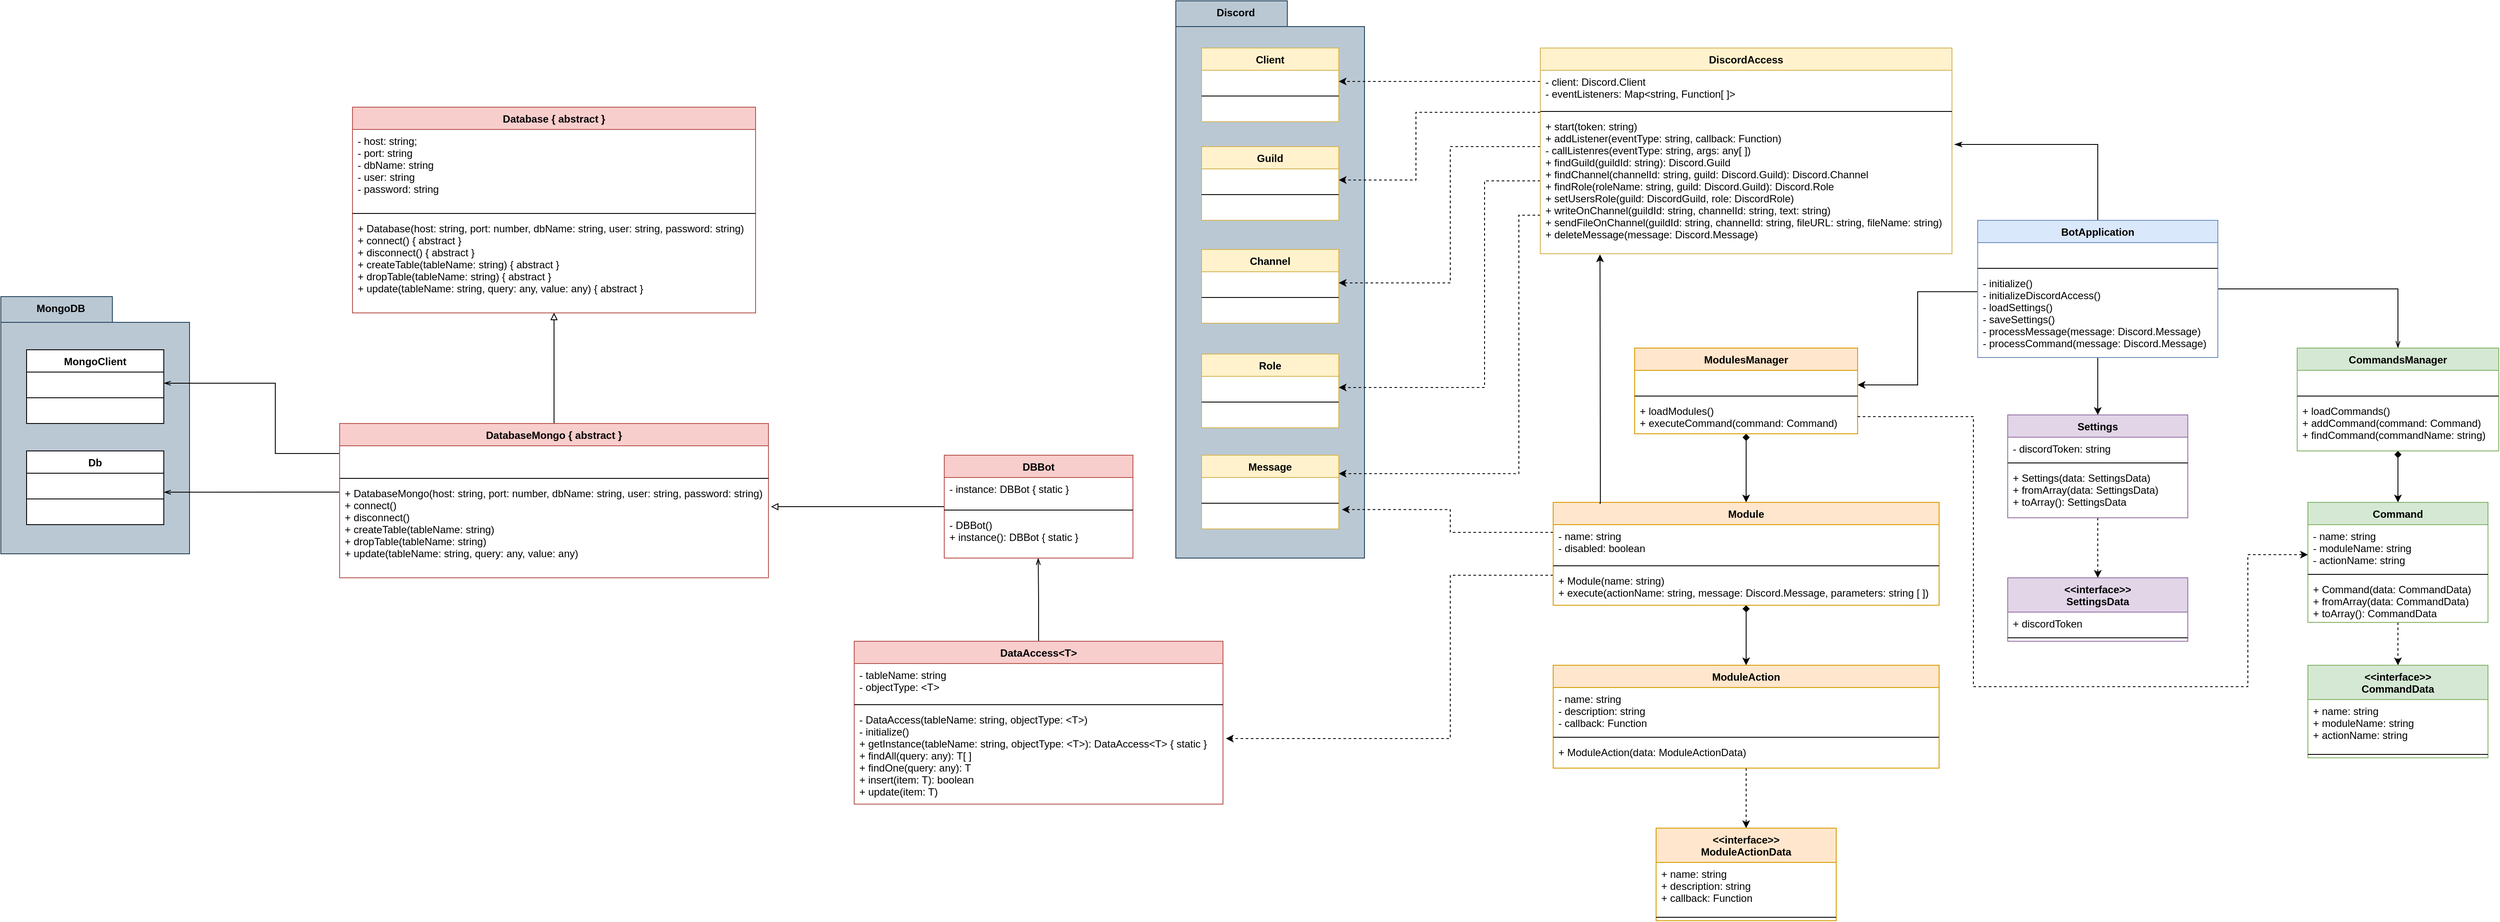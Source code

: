 <mxfile version="14.2.4" type="embed" pages="2">
    <diagram id="xRj6YOWHed6n6yd2LTcD" name="Core">
        <mxGraphModel dx="2667" dy="514" grid="1" gridSize="10" guides="1" tooltips="1" connect="1" arrows="1" fold="1" page="1" pageScale="1" pageWidth="1654" pageHeight="1169" math="0" shadow="0">
            <root>
                <mxCell id="0"/>
                <mxCell id="1" parent="0"/>
                <mxCell id="134" value="" style="group" parent="1" vertex="1" connectable="0">
                    <mxGeometry x="-1350" y="365" width="220" height="300" as="geometry"/>
                </mxCell>
                <mxCell id="124" value="" style="shape=folder;fontStyle=1;tabWidth=130;tabHeight=30;tabPosition=left;html=1;boundedLbl=1;fillColor=#bac8d3;strokeColor=#23445d;" parent="134" vertex="1">
                    <mxGeometry width="220" height="300" as="geometry"/>
                </mxCell>
                <mxCell id="125" value="MongoDB" style="text;align=center;fontStyle=1;verticalAlign=middle;spacingLeft=3;spacingRight=3;strokeColor=none;rotatable=0;points=[[0,0.5],[1,0.5]];portConstraint=eastwest;" parent="134" vertex="1">
                    <mxGeometry x="30" width="80" height="26" as="geometry"/>
                </mxCell>
                <mxCell id="126" value="MongoClient" style="swimlane;fontStyle=1;align=center;verticalAlign=top;childLayout=stackLayout;horizontal=1;startSize=26;horizontalStack=0;resizeParent=1;resizeParentMax=0;resizeLast=0;collapsible=1;marginBottom=0;swimlaneFillColor=#ffffff;" parent="134" vertex="1">
                    <mxGeometry x="30" y="62" width="160" height="86" as="geometry"/>
                </mxCell>
                <mxCell id="127" value=" " style="text;strokeColor=none;fillColor=none;align=left;verticalAlign=top;spacingLeft=4;spacingRight=4;overflow=hidden;rotatable=0;points=[[0,0.5],[1,0.5]];portConstraint=eastwest;" parent="126" vertex="1">
                    <mxGeometry y="26" width="160" height="26" as="geometry"/>
                </mxCell>
                <mxCell id="128" value="" style="line;strokeWidth=1;fillColor=none;align=left;verticalAlign=middle;spacingTop=-1;spacingLeft=3;spacingRight=3;rotatable=0;labelPosition=right;points=[];portConstraint=eastwest;" parent="126" vertex="1">
                    <mxGeometry y="52" width="160" height="8" as="geometry"/>
                </mxCell>
                <mxCell id="129" value=" " style="text;strokeColor=none;fillColor=none;align=left;verticalAlign=top;spacingLeft=4;spacingRight=4;overflow=hidden;rotatable=0;points=[[0,0.5],[1,0.5]];portConstraint=eastwest;" parent="126" vertex="1">
                    <mxGeometry y="60" width="160" height="26" as="geometry"/>
                </mxCell>
                <mxCell id="130" value="Db" style="swimlane;fontStyle=1;align=center;verticalAlign=top;childLayout=stackLayout;horizontal=1;startSize=26;horizontalStack=0;resizeParent=1;resizeParentMax=0;resizeLast=0;collapsible=1;marginBottom=0;swimlaneFillColor=#ffffff;" parent="134" vertex="1">
                    <mxGeometry x="30" y="180" width="160" height="86" as="geometry"/>
                </mxCell>
                <mxCell id="131" value=" " style="text;strokeColor=none;fillColor=none;align=left;verticalAlign=top;spacingLeft=4;spacingRight=4;overflow=hidden;rotatable=0;points=[[0,0.5],[1,0.5]];portConstraint=eastwest;" parent="130" vertex="1">
                    <mxGeometry y="26" width="160" height="26" as="geometry"/>
                </mxCell>
                <mxCell id="132" value="" style="line;strokeWidth=1;fillColor=none;align=left;verticalAlign=middle;spacingTop=-1;spacingLeft=3;spacingRight=3;rotatable=0;labelPosition=right;points=[];portConstraint=eastwest;" parent="130" vertex="1">
                    <mxGeometry y="52" width="160" height="8" as="geometry"/>
                </mxCell>
                <mxCell id="133" value=" " style="text;strokeColor=none;fillColor=none;align=left;verticalAlign=top;spacingLeft=4;spacingRight=4;overflow=hidden;rotatable=0;points=[[0,0.5],[1,0.5]];portConstraint=eastwest;" parent="130" vertex="1">
                    <mxGeometry y="60" width="160" height="26" as="geometry"/>
                </mxCell>
                <mxCell id="66" value="" style="shape=folder;fontStyle=1;tabWidth=130;tabHeight=30;tabPosition=left;html=1;boundedLbl=1;fillColor=#bac8d3;strokeColor=#23445d;" parent="1" vertex="1">
                    <mxGeometry x="20" y="20" width="220" height="650" as="geometry"/>
                </mxCell>
                <mxCell id="20" style="edgeStyle=orthogonalEdgeStyle;rounded=0;orthogonalLoop=1;jettySize=auto;html=1;entryX=0.5;entryY=0;entryDx=0;entryDy=0;" parent="1" source="2" target="10" edge="1">
                    <mxGeometry relative="1" as="geometry"/>
                </mxCell>
                <mxCell id="58" style="edgeStyle=orthogonalEdgeStyle;rounded=0;orthogonalLoop=1;jettySize=auto;html=1;startArrow=none;startFill=0;entryX=1;entryY=0.654;entryDx=0;entryDy=0;entryPerimeter=0;exitX=0.004;exitY=0.233;exitDx=0;exitDy=0;exitPerimeter=0;" parent="1" source="5" target="40" edge="1">
                    <mxGeometry relative="1" as="geometry">
                        <mxPoint x="815" y="455" as="targetPoint"/>
                    </mxGeometry>
                </mxCell>
                <mxCell id="122" style="edgeStyle=orthogonalEdgeStyle;rounded=0;orthogonalLoop=1;jettySize=auto;html=1;entryX=0.5;entryY=0;entryDx=0;entryDy=0;startArrow=none;startFill=0;endArrow=openThin;endFill=0;" parent="1" source="2" target="21" edge="1">
                    <mxGeometry relative="1" as="geometry"/>
                </mxCell>
                <mxCell id="123" style="edgeStyle=orthogonalEdgeStyle;rounded=0;orthogonalLoop=1;jettySize=auto;html=1;entryX=1.006;entryY=0.213;entryDx=0;entryDy=0;entryPerimeter=0;startArrow=none;startFill=0;endArrow=classicThin;endFill=1;exitX=0.5;exitY=0;exitDx=0;exitDy=0;" parent="1" source="2" target="62" edge="1">
                    <mxGeometry relative="1" as="geometry"/>
                </mxCell>
                <mxCell id="2" value="BotApplication" style="swimlane;fontStyle=1;align=center;verticalAlign=top;childLayout=stackLayout;horizontal=1;startSize=26;horizontalStack=0;resizeParent=1;resizeParentMax=0;resizeLast=0;collapsible=1;marginBottom=0;swimlaneFillColor=#ffffff;fillColor=#dae8fc;strokeColor=#6c8ebf;" parent="1" vertex="1">
                    <mxGeometry x="955" y="276" width="280" height="160" as="geometry"/>
                </mxCell>
                <mxCell id="3" value=" " style="text;strokeColor=none;fillColor=none;align=left;verticalAlign=top;spacingLeft=4;spacingRight=4;overflow=hidden;rotatable=0;points=[[0,0.5],[1,0.5]];portConstraint=eastwest;" parent="2" vertex="1">
                    <mxGeometry y="26" width="280" height="26" as="geometry"/>
                </mxCell>
                <mxCell id="4" value="" style="line;strokeWidth=1;fillColor=none;align=left;verticalAlign=middle;spacingTop=-1;spacingLeft=3;spacingRight=3;rotatable=0;labelPosition=right;points=[];portConstraint=eastwest;" parent="2" vertex="1">
                    <mxGeometry y="52" width="280" height="8" as="geometry"/>
                </mxCell>
                <mxCell id="5" value="- initialize()&#10;- initializeDiscordAccess()&#10;- loadSettings()&#10;- saveSettings()&#10;- processMessage(message: Discord.Message)&#10;- processCommand(message: Discord.Message)" style="text;strokeColor=none;fillColor=none;align=left;verticalAlign=top;spacingLeft=4;spacingRight=4;overflow=hidden;rotatable=0;points=[[0,0.5],[1,0.5]];portConstraint=eastwest;" parent="2" vertex="1">
                    <mxGeometry y="60" width="280" height="100" as="geometry"/>
                </mxCell>
                <mxCell id="18" style="edgeStyle=orthogonalEdgeStyle;rounded=0;orthogonalLoop=1;jettySize=auto;html=1;entryX=0.5;entryY=0;entryDx=0;entryDy=0;dashed=1;" parent="1" source="10" target="14" edge="1">
                    <mxGeometry relative="1" as="geometry"/>
                </mxCell>
                <mxCell id="10" value="Settings" style="swimlane;fontStyle=1;align=center;verticalAlign=top;childLayout=stackLayout;horizontal=1;startSize=26;horizontalStack=0;resizeParent=1;resizeParentMax=0;resizeLast=0;collapsible=1;marginBottom=0;swimlaneFillColor=#ffffff;fillColor=#e1d5e7;strokeColor=#9673a6;" parent="1" vertex="1">
                    <mxGeometry x="990" y="503" width="210" height="120" as="geometry"/>
                </mxCell>
                <mxCell id="11" value="- discordToken: string" style="text;strokeColor=none;fillColor=none;align=left;verticalAlign=top;spacingLeft=4;spacingRight=4;overflow=hidden;rotatable=0;points=[[0,0.5],[1,0.5]];portConstraint=eastwest;" parent="10" vertex="1">
                    <mxGeometry y="26" width="210" height="26" as="geometry"/>
                </mxCell>
                <mxCell id="12" value="" style="line;strokeWidth=1;fillColor=none;align=left;verticalAlign=middle;spacingTop=-1;spacingLeft=3;spacingRight=3;rotatable=0;labelPosition=right;points=[];portConstraint=eastwest;" parent="10" vertex="1">
                    <mxGeometry y="52" width="210" height="8" as="geometry"/>
                </mxCell>
                <mxCell id="13" value="+ Settings(data: SettingsData)&#10;+ fromArray(data: SettingsData)&#10;+ toArray(): SettingsData" style="text;strokeColor=none;fillColor=none;align=left;verticalAlign=top;spacingLeft=4;spacingRight=4;overflow=hidden;rotatable=0;points=[[0,0.5],[1,0.5]];portConstraint=eastwest;" parent="10" vertex="1">
                    <mxGeometry y="60" width="210" height="60" as="geometry"/>
                </mxCell>
                <mxCell id="14" value="&lt;&lt;interface&gt;&gt;&#10;SettingsData" style="swimlane;fontStyle=1;align=center;verticalAlign=top;childLayout=stackLayout;horizontal=1;startSize=40;horizontalStack=0;resizeParent=1;resizeParentMax=0;resizeLast=0;collapsible=1;marginBottom=0;swimlaneFillColor=#ffffff;fillColor=#e1d5e7;strokeColor=#9673a6;" parent="1" vertex="1">
                    <mxGeometry x="990" y="693" width="210" height="74" as="geometry"/>
                </mxCell>
                <mxCell id="15" value="+ discordToken" style="text;strokeColor=none;fillColor=none;align=left;verticalAlign=top;spacingLeft=4;spacingRight=4;overflow=hidden;rotatable=0;points=[[0,0.5],[1,0.5]];portConstraint=eastwest;" parent="14" vertex="1">
                    <mxGeometry y="40" width="210" height="26" as="geometry"/>
                </mxCell>
                <mxCell id="16" value="" style="line;strokeWidth=1;fillColor=none;align=left;verticalAlign=middle;spacingTop=-1;spacingLeft=3;spacingRight=3;rotatable=0;labelPosition=right;points=[];portConstraint=eastwest;" parent="14" vertex="1">
                    <mxGeometry y="66" width="210" height="8" as="geometry"/>
                </mxCell>
                <mxCell id="33" style="edgeStyle=orthogonalEdgeStyle;rounded=0;orthogonalLoop=1;jettySize=auto;html=1;entryX=0.5;entryY=0;entryDx=0;entryDy=0;startArrow=diamond;startFill=1;" parent="1" source="21" target="25" edge="1">
                    <mxGeometry relative="1" as="geometry"/>
                </mxCell>
                <mxCell id="21" value="CommandsManager" style="swimlane;fontStyle=1;align=center;verticalAlign=top;childLayout=stackLayout;horizontal=1;startSize=26;horizontalStack=0;resizeParent=1;resizeParentMax=0;resizeLast=0;collapsible=1;marginBottom=0;swimlaneFillColor=#ffffff;fillColor=#d5e8d4;strokeColor=#82b366;" parent="1" vertex="1">
                    <mxGeometry x="1327.5" y="425" width="235" height="120" as="geometry"/>
                </mxCell>
                <mxCell id="22" value=" " style="text;strokeColor=none;fillColor=none;align=left;verticalAlign=top;spacingLeft=4;spacingRight=4;overflow=hidden;rotatable=0;points=[[0,0.5],[1,0.5]];portConstraint=eastwest;" parent="21" vertex="1">
                    <mxGeometry y="26" width="235" height="26" as="geometry"/>
                </mxCell>
                <mxCell id="23" value="" style="line;strokeWidth=1;fillColor=none;align=left;verticalAlign=middle;spacingTop=-1;spacingLeft=3;spacingRight=3;rotatable=0;labelPosition=right;points=[];portConstraint=eastwest;" parent="21" vertex="1">
                    <mxGeometry y="52" width="235" height="8" as="geometry"/>
                </mxCell>
                <mxCell id="24" value="+ loadCommands()&#10;+ addCommand(command: Command)&#10;+ findCommand(commandName: string)" style="text;strokeColor=none;fillColor=none;align=left;verticalAlign=top;spacingLeft=4;spacingRight=4;overflow=hidden;rotatable=0;points=[[0,0.5],[1,0.5]];portConstraint=eastwest;" parent="21" vertex="1">
                    <mxGeometry y="60" width="235" height="60" as="geometry"/>
                </mxCell>
                <mxCell id="32" style="edgeStyle=orthogonalEdgeStyle;rounded=0;orthogonalLoop=1;jettySize=auto;html=1;entryX=0.5;entryY=0;entryDx=0;entryDy=0;dashed=1;" parent="1" source="25" target="29" edge="1">
                    <mxGeometry relative="1" as="geometry"/>
                </mxCell>
                <mxCell id="25" value="Command" style="swimlane;fontStyle=1;align=center;verticalAlign=top;childLayout=stackLayout;horizontal=1;startSize=26;horizontalStack=0;resizeParent=1;resizeParentMax=0;resizeLast=0;collapsible=1;marginBottom=0;swimlaneFillColor=#ffffff;fillColor=#d5e8d4;strokeColor=#82b366;" parent="1" vertex="1">
                    <mxGeometry x="1340" y="605" width="210" height="140" as="geometry"/>
                </mxCell>
                <mxCell id="26" value="- name: string&#10;- moduleName: string&#10;- actionName: string" style="text;strokeColor=none;fillColor=none;align=left;verticalAlign=top;spacingLeft=4;spacingRight=4;overflow=hidden;rotatable=0;points=[[0,0.5],[1,0.5]];portConstraint=eastwest;" parent="25" vertex="1">
                    <mxGeometry y="26" width="210" height="54" as="geometry"/>
                </mxCell>
                <mxCell id="27" value="" style="line;strokeWidth=1;fillColor=none;align=left;verticalAlign=middle;spacingTop=-1;spacingLeft=3;spacingRight=3;rotatable=0;labelPosition=right;points=[];portConstraint=eastwest;" parent="25" vertex="1">
                    <mxGeometry y="80" width="210" height="8" as="geometry"/>
                </mxCell>
                <mxCell id="28" value="+ Command(data: CommandData)&#10;+ fromArray(data: CommandData)&#10;+ toArray(): CommandData" style="text;strokeColor=none;fillColor=none;align=left;verticalAlign=top;spacingLeft=4;spacingRight=4;overflow=hidden;rotatable=0;points=[[0,0.5],[1,0.5]];portConstraint=eastwest;" parent="25" vertex="1">
                    <mxGeometry y="88" width="210" height="52" as="geometry"/>
                </mxCell>
                <mxCell id="29" value="&lt;&lt;interface&gt;&gt;&#10;CommandData" style="swimlane;fontStyle=1;align=center;verticalAlign=top;childLayout=stackLayout;horizontal=1;startSize=40;horizontalStack=0;resizeParent=1;resizeParentMax=0;resizeLast=0;collapsible=1;marginBottom=0;swimlaneFillColor=#ffffff;fillColor=#d5e8d4;strokeColor=#82b366;" parent="1" vertex="1">
                    <mxGeometry x="1340" y="795" width="210" height="108" as="geometry"/>
                </mxCell>
                <mxCell id="30" value="+ name: string&#10;+ moduleName: string&#10;+ actionName: string" style="text;strokeColor=none;fillColor=none;align=left;verticalAlign=top;spacingLeft=4;spacingRight=4;overflow=hidden;rotatable=0;points=[[0,0.5],[1,0.5]];portConstraint=eastwest;" parent="29" vertex="1">
                    <mxGeometry y="40" width="210" height="60" as="geometry"/>
                </mxCell>
                <mxCell id="31" value="" style="line;strokeWidth=1;fillColor=none;align=left;verticalAlign=middle;spacingTop=-1;spacingLeft=3;spacingRight=3;rotatable=0;labelPosition=right;points=[];portConstraint=eastwest;" parent="29" vertex="1">
                    <mxGeometry y="100" width="210" height="8" as="geometry"/>
                </mxCell>
                <mxCell id="57" style="edgeStyle=orthogonalEdgeStyle;rounded=0;orthogonalLoop=1;jettySize=auto;html=1;entryX=0.5;entryY=0;entryDx=0;entryDy=0;startArrow=diamond;startFill=1;" parent="1" source="39" target="43" edge="1">
                    <mxGeometry relative="1" as="geometry"/>
                </mxCell>
                <mxCell id="39" value="ModulesManager" style="swimlane;fontStyle=1;align=center;verticalAlign=top;childLayout=stackLayout;horizontal=1;startSize=26;horizontalStack=0;resizeParent=1;resizeParentMax=0;resizeLast=0;collapsible=1;marginBottom=0;swimlaneFillColor=#ffffff;fillColor=#ffe6cc;strokeColor=#d79b00;" parent="1" vertex="1">
                    <mxGeometry x="555" y="425" width="260" height="100" as="geometry"/>
                </mxCell>
                <mxCell id="40" value=" " style="text;strokeColor=none;fillColor=none;align=left;verticalAlign=top;spacingLeft=4;spacingRight=4;overflow=hidden;rotatable=0;points=[[0,0.5],[1,0.5]];portConstraint=eastwest;" parent="39" vertex="1">
                    <mxGeometry y="26" width="260" height="26" as="geometry"/>
                </mxCell>
                <mxCell id="41" value="" style="line;strokeWidth=1;fillColor=none;align=left;verticalAlign=middle;spacingTop=-1;spacingLeft=3;spacingRight=3;rotatable=0;labelPosition=right;points=[];portConstraint=eastwest;" parent="39" vertex="1">
                    <mxGeometry y="52" width="260" height="8" as="geometry"/>
                </mxCell>
                <mxCell id="42" value="+ loadModules()&#10;+ executeCommand(command: Command)" style="text;strokeColor=none;fillColor=none;align=left;verticalAlign=top;spacingLeft=4;spacingRight=4;overflow=hidden;rotatable=0;points=[[0,0.5],[1,0.5]];portConstraint=eastwest;" parent="39" vertex="1">
                    <mxGeometry y="60" width="260" height="40" as="geometry"/>
                </mxCell>
                <mxCell id="56" style="edgeStyle=orthogonalEdgeStyle;rounded=0;orthogonalLoop=1;jettySize=auto;html=1;entryX=0.5;entryY=0;entryDx=0;entryDy=0;startArrow=diamond;startFill=1;" parent="1" source="43" target="47" edge="1">
                    <mxGeometry relative="1" as="geometry"/>
                </mxCell>
                <mxCell id="88" style="edgeStyle=orthogonalEdgeStyle;rounded=0;orthogonalLoop=1;jettySize=auto;html=1;entryX=1.023;entryY=0.131;entryDx=0;entryDy=0;entryPerimeter=0;dashed=1;startArrow=none;startFill=0;" parent="1" source="43" target="71" edge="1">
                    <mxGeometry relative="1" as="geometry">
                        <Array as="points">
                            <mxPoint x="340" y="640"/>
                            <mxPoint x="340" y="613"/>
                        </Array>
                    </mxGeometry>
                </mxCell>
                <mxCell id="98" style="edgeStyle=orthogonalEdgeStyle;rounded=0;orthogonalLoop=1;jettySize=auto;html=1;entryX=1.008;entryY=0.317;entryDx=0;entryDy=0;entryPerimeter=0;dashed=1;startArrow=none;startFill=0;" parent="1" source="43" target="97" edge="1">
                    <mxGeometry relative="1" as="geometry">
                        <Array as="points">
                            <mxPoint x="340" y="690"/>
                            <mxPoint x="340" y="880"/>
                        </Array>
                    </mxGeometry>
                </mxCell>
                <mxCell id="43" value="Module" style="swimlane;fontStyle=1;align=center;verticalAlign=top;childLayout=stackLayout;horizontal=1;startSize=26;horizontalStack=0;resizeParent=1;resizeParentMax=0;resizeLast=0;collapsible=1;marginBottom=0;swimlaneFillColor=#ffffff;fillColor=#ffe6cc;strokeColor=#d79b00;" parent="1" vertex="1">
                    <mxGeometry x="460" y="605" width="450" height="120" as="geometry"/>
                </mxCell>
                <mxCell id="44" value="- name: string&#10;- disabled: boolean" style="text;strokeColor=none;fillColor=none;align=left;verticalAlign=top;spacingLeft=4;spacingRight=4;overflow=hidden;rotatable=0;points=[[0,0.5],[1,0.5]];portConstraint=eastwest;" parent="43" vertex="1">
                    <mxGeometry y="26" width="450" height="44" as="geometry"/>
                </mxCell>
                <mxCell id="45" value="" style="line;strokeWidth=1;fillColor=none;align=left;verticalAlign=middle;spacingTop=-1;spacingLeft=3;spacingRight=3;rotatable=0;labelPosition=right;points=[];portConstraint=eastwest;" parent="43" vertex="1">
                    <mxGeometry y="70" width="450" height="8" as="geometry"/>
                </mxCell>
                <mxCell id="46" value="+ Module(name: string)&#10;+ execute(actionName: string, message: Discord.Message, parameters: string [ ])" style="text;strokeColor=none;fillColor=none;align=left;verticalAlign=top;spacingLeft=4;spacingRight=4;overflow=hidden;rotatable=0;points=[[0,0.5],[1,0.5]];portConstraint=eastwest;" parent="43" vertex="1">
                    <mxGeometry y="78" width="450" height="42" as="geometry"/>
                </mxCell>
                <mxCell id="55" style="edgeStyle=orthogonalEdgeStyle;rounded=0;orthogonalLoop=1;jettySize=auto;html=1;entryX=0.5;entryY=0;entryDx=0;entryDy=0;dashed=1;startArrow=none;startFill=0;" parent="1" source="47" target="51" edge="1">
                    <mxGeometry relative="1" as="geometry"/>
                </mxCell>
                <mxCell id="47" value="ModuleAction" style="swimlane;fontStyle=1;align=center;verticalAlign=top;childLayout=stackLayout;horizontal=1;startSize=26;horizontalStack=0;resizeParent=1;resizeParentMax=0;resizeLast=0;collapsible=1;marginBottom=0;swimlaneFillColor=#ffffff;fillColor=#ffe6cc;strokeColor=#d79b00;" parent="1" vertex="1">
                    <mxGeometry x="460" y="795" width="450" height="120" as="geometry"/>
                </mxCell>
                <mxCell id="48" value="- name: string&#10;- description: string&#10;- callback: Function" style="text;strokeColor=none;fillColor=none;align=left;verticalAlign=top;spacingLeft=4;spacingRight=4;overflow=hidden;rotatable=0;points=[[0,0.5],[1,0.5]];portConstraint=eastwest;" parent="47" vertex="1">
                    <mxGeometry y="26" width="450" height="54" as="geometry"/>
                </mxCell>
                <mxCell id="49" value="" style="line;strokeWidth=1;fillColor=none;align=left;verticalAlign=middle;spacingTop=-1;spacingLeft=3;spacingRight=3;rotatable=0;labelPosition=right;points=[];portConstraint=eastwest;" parent="47" vertex="1">
                    <mxGeometry y="80" width="450" height="8" as="geometry"/>
                </mxCell>
                <mxCell id="50" value="+ ModuleAction(data: ModuleActionData)" style="text;strokeColor=none;fillColor=none;align=left;verticalAlign=top;spacingLeft=4;spacingRight=4;overflow=hidden;rotatable=0;points=[[0,0.5],[1,0.5]];portConstraint=eastwest;" parent="47" vertex="1">
                    <mxGeometry y="88" width="450" height="32" as="geometry"/>
                </mxCell>
                <mxCell id="51" value="&lt;&lt;interface&gt;&gt;&#10;ModuleActionData" style="swimlane;fontStyle=1;align=center;verticalAlign=top;childLayout=stackLayout;horizontal=1;startSize=40;horizontalStack=0;resizeParent=1;resizeParentMax=0;resizeLast=0;collapsible=1;marginBottom=0;swimlaneFillColor=#ffffff;fillColor=#ffe6cc;strokeColor=#d79b00;" parent="1" vertex="1">
                    <mxGeometry x="580" y="985" width="210" height="108" as="geometry"/>
                </mxCell>
                <mxCell id="52" value="+ name: string&#10;+ description: string&#10;+ callback: Function" style="text;strokeColor=none;fillColor=none;align=left;verticalAlign=top;spacingLeft=4;spacingRight=4;overflow=hidden;rotatable=0;points=[[0,0.5],[1,0.5]];portConstraint=eastwest;" parent="51" vertex="1">
                    <mxGeometry y="40" width="210" height="60" as="geometry"/>
                </mxCell>
                <mxCell id="53" value="" style="line;strokeWidth=1;fillColor=none;align=left;verticalAlign=middle;spacingTop=-1;spacingLeft=3;spacingRight=3;rotatable=0;labelPosition=right;points=[];portConstraint=eastwest;" parent="51" vertex="1">
                    <mxGeometry y="100" width="210" height="8" as="geometry"/>
                </mxCell>
                <mxCell id="89" style="edgeStyle=orthogonalEdgeStyle;rounded=0;orthogonalLoop=1;jettySize=auto;html=1;entryX=1;entryY=0.5;entryDx=0;entryDy=0;dashed=1;startArrow=none;startFill=0;" parent="1" source="59" target="85" edge="1">
                    <mxGeometry relative="1" as="geometry">
                        <Array as="points">
                            <mxPoint x="380" y="230"/>
                            <mxPoint x="380" y="471"/>
                        </Array>
                    </mxGeometry>
                </mxCell>
                <mxCell id="90" style="edgeStyle=orthogonalEdgeStyle;rounded=0;orthogonalLoop=1;jettySize=auto;html=1;entryX=1;entryY=0.5;entryDx=0;entryDy=0;dashed=1;startArrow=none;startFill=0;" parent="1" source="59" target="81" edge="1">
                    <mxGeometry relative="1" as="geometry">
                        <Array as="points">
                            <mxPoint x="340" y="190"/>
                            <mxPoint x="340" y="349"/>
                        </Array>
                    </mxGeometry>
                </mxCell>
                <mxCell id="91" style="edgeStyle=orthogonalEdgeStyle;rounded=0;orthogonalLoop=1;jettySize=auto;html=1;dashed=1;startArrow=none;startFill=0;" parent="1" source="59" target="77" edge="1">
                    <mxGeometry relative="1" as="geometry">
                        <Array as="points">
                            <mxPoint x="300" y="150"/>
                            <mxPoint x="300" y="229"/>
                        </Array>
                    </mxGeometry>
                </mxCell>
                <mxCell id="92" style="edgeStyle=orthogonalEdgeStyle;rounded=0;orthogonalLoop=1;jettySize=auto;html=1;entryX=1;entryY=0.5;entryDx=0;entryDy=0;dashed=1;startArrow=none;startFill=0;" parent="1" source="59" target="73" edge="1">
                    <mxGeometry relative="1" as="geometry">
                        <Array as="points">
                            <mxPoint x="390" y="114"/>
                            <mxPoint x="390" y="114"/>
                        </Array>
                    </mxGeometry>
                </mxCell>
                <mxCell id="93" style="edgeStyle=orthogonalEdgeStyle;rounded=0;orthogonalLoop=1;jettySize=auto;html=1;entryX=1;entryY=0.25;entryDx=0;entryDy=0;dashed=1;startArrow=none;startFill=0;" parent="1" source="59" target="68" edge="1">
                    <mxGeometry relative="1" as="geometry">
                        <Array as="points">
                            <mxPoint x="420" y="270"/>
                            <mxPoint x="420" y="572"/>
                        </Array>
                    </mxGeometry>
                </mxCell>
                <mxCell id="59" value="DiscordAccess" style="swimlane;fontStyle=1;align=center;verticalAlign=top;childLayout=stackLayout;horizontal=1;startSize=26;horizontalStack=0;resizeParent=1;resizeParentMax=0;resizeLast=0;collapsible=1;marginBottom=0;swimlaneFillColor=#ffffff;fillColor=#fff2cc;strokeColor=#d6b656;" parent="1" vertex="1">
                    <mxGeometry x="445" y="75" width="480" height="240" as="geometry"/>
                </mxCell>
                <mxCell id="60" value="- client: Discord.Client&#10;- eventListeners: Map&lt;string, Function[ ]&gt;" style="text;strokeColor=none;fillColor=none;align=left;verticalAlign=top;spacingLeft=4;spacingRight=4;overflow=hidden;rotatable=0;points=[[0,0.5],[1,0.5]];portConstraint=eastwest;" parent="59" vertex="1">
                    <mxGeometry y="26" width="480" height="44" as="geometry"/>
                </mxCell>
                <mxCell id="61" value="" style="line;strokeWidth=1;fillColor=none;align=left;verticalAlign=middle;spacingTop=-1;spacingLeft=3;spacingRight=3;rotatable=0;labelPosition=right;points=[];portConstraint=eastwest;" parent="59" vertex="1">
                    <mxGeometry y="70" width="480" height="8" as="geometry"/>
                </mxCell>
                <mxCell id="62" value="+ start(token: string)&#10;+ addListener(eventType: string, callback: Function)&#10;- callListenres(eventType: string, args: any[ ])&#10;+ findGuild(guildId: string): Discord.Guild&#10;+ findChannel(channelId: string, guild: Discord.Guild): Discord.Channel&#10;+ findRole(roleName: string, guild: Discord.Guild): Discord.Role&#10;+ setUsersRole(guild: DiscordGuild, role: DiscordRole)&#10;+ writeOnChannel(guildId: string, channelId: string, text: string)&#10;+ sendFileOnChannel(guildId: string, channelId: string, fileURL: string, fileName: string)&#10;+ deleteMessage(message: Discord.Message)" style="text;strokeColor=none;fillColor=none;align=left;verticalAlign=top;spacingLeft=4;spacingRight=4;overflow=hidden;rotatable=0;points=[[0,0.5],[1,0.5]];portConstraint=eastwest;" parent="59" vertex="1">
                    <mxGeometry y="78" width="480" height="162" as="geometry"/>
                </mxCell>
                <mxCell id="64" style="edgeStyle=orthogonalEdgeStyle;rounded=0;orthogonalLoop=1;jettySize=auto;html=1;entryX=0.145;entryY=1.005;entryDx=0;entryDy=0;entryPerimeter=0;startArrow=none;startFill=0;exitX=0.12;exitY=0.008;exitDx=0;exitDy=0;exitPerimeter=0;" parent="1" source="43" target="62" edge="1">
                    <mxGeometry relative="1" as="geometry">
                        <mxPoint x="515" y="600" as="sourcePoint"/>
                        <Array as="points">
                            <mxPoint x="515" y="606"/>
                            <mxPoint x="515" y="560"/>
                            <mxPoint x="515" y="560"/>
                        </Array>
                    </mxGeometry>
                </mxCell>
                <mxCell id="65" style="edgeStyle=orthogonalEdgeStyle;rounded=0;orthogonalLoop=1;jettySize=auto;html=1;dashed=1;startArrow=none;startFill=0;exitX=1;exitY=0.5;exitDx=0;exitDy=0;" parent="1" source="42" edge="1">
                    <mxGeometry relative="1" as="geometry">
                        <mxPoint x="1340" y="666" as="targetPoint"/>
                        <Array as="points">
                            <mxPoint x="950" y="505"/>
                            <mxPoint x="950" y="820"/>
                            <mxPoint x="1270" y="820"/>
                            <mxPoint x="1270" y="666"/>
                            <mxPoint x="1340" y="666"/>
                        </Array>
                    </mxGeometry>
                </mxCell>
                <mxCell id="67" value="Discord" style="text;align=center;fontStyle=1;verticalAlign=middle;spacingLeft=3;spacingRight=3;strokeColor=none;rotatable=0;points=[[0,0.5],[1,0.5]];portConstraint=eastwest;" parent="1" vertex="1">
                    <mxGeometry x="50" y="20" width="80" height="26" as="geometry"/>
                </mxCell>
                <mxCell id="68" value="Message" style="swimlane;fontStyle=1;align=center;verticalAlign=top;childLayout=stackLayout;horizontal=1;startSize=26;horizontalStack=0;resizeParent=1;resizeParentMax=0;resizeLast=0;collapsible=1;marginBottom=0;swimlaneFillColor=#ffffff;fillColor=#fff2cc;strokeColor=#d6b656;" parent="1" vertex="1">
                    <mxGeometry x="50" y="550" width="160" height="86" as="geometry"/>
                </mxCell>
                <mxCell id="69" value=" " style="text;strokeColor=none;fillColor=none;align=left;verticalAlign=top;spacingLeft=4;spacingRight=4;overflow=hidden;rotatable=0;points=[[0,0.5],[1,0.5]];portConstraint=eastwest;" parent="68" vertex="1">
                    <mxGeometry y="26" width="160" height="26" as="geometry"/>
                </mxCell>
                <mxCell id="70" value="" style="line;strokeWidth=1;fillColor=none;align=left;verticalAlign=middle;spacingTop=-1;spacingLeft=3;spacingRight=3;rotatable=0;labelPosition=right;points=[];portConstraint=eastwest;" parent="68" vertex="1">
                    <mxGeometry y="52" width="160" height="8" as="geometry"/>
                </mxCell>
                <mxCell id="71" value=" " style="text;strokeColor=none;fillColor=none;align=left;verticalAlign=top;spacingLeft=4;spacingRight=4;overflow=hidden;rotatable=0;points=[[0,0.5],[1,0.5]];portConstraint=eastwest;" parent="68" vertex="1">
                    <mxGeometry y="60" width="160" height="26" as="geometry"/>
                </mxCell>
                <mxCell id="72" value="Client" style="swimlane;fontStyle=1;align=center;verticalAlign=top;childLayout=stackLayout;horizontal=1;startSize=26;horizontalStack=0;resizeParent=1;resizeParentMax=0;resizeLast=0;collapsible=1;marginBottom=0;swimlaneFillColor=#ffffff;fillColor=#fff2cc;strokeColor=#d6b656;" parent="1" vertex="1">
                    <mxGeometry x="50" y="75" width="160" height="86" as="geometry"/>
                </mxCell>
                <mxCell id="73" value=" " style="text;strokeColor=none;fillColor=none;align=left;verticalAlign=top;spacingLeft=4;spacingRight=4;overflow=hidden;rotatable=0;points=[[0,0.5],[1,0.5]];portConstraint=eastwest;" parent="72" vertex="1">
                    <mxGeometry y="26" width="160" height="26" as="geometry"/>
                </mxCell>
                <mxCell id="74" value="" style="line;strokeWidth=1;fillColor=none;align=left;verticalAlign=middle;spacingTop=-1;spacingLeft=3;spacingRight=3;rotatable=0;labelPosition=right;points=[];portConstraint=eastwest;" parent="72" vertex="1">
                    <mxGeometry y="52" width="160" height="8" as="geometry"/>
                </mxCell>
                <mxCell id="75" value=" " style="text;strokeColor=none;fillColor=none;align=left;verticalAlign=top;spacingLeft=4;spacingRight=4;overflow=hidden;rotatable=0;points=[[0,0.5],[1,0.5]];portConstraint=eastwest;" parent="72" vertex="1">
                    <mxGeometry y="60" width="160" height="26" as="geometry"/>
                </mxCell>
                <mxCell id="76" value="Guild" style="swimlane;fontStyle=1;align=center;verticalAlign=top;childLayout=stackLayout;horizontal=1;startSize=26;horizontalStack=0;resizeParent=1;resizeParentMax=0;resizeLast=0;collapsible=1;marginBottom=0;swimlaneFillColor=#ffffff;fillColor=#fff2cc;strokeColor=#d6b656;" parent="1" vertex="1">
                    <mxGeometry x="50" y="190" width="160" height="86" as="geometry"/>
                </mxCell>
                <mxCell id="77" value=" " style="text;strokeColor=none;fillColor=none;align=left;verticalAlign=top;spacingLeft=4;spacingRight=4;overflow=hidden;rotatable=0;points=[[0,0.5],[1,0.5]];portConstraint=eastwest;" parent="76" vertex="1">
                    <mxGeometry y="26" width="160" height="26" as="geometry"/>
                </mxCell>
                <mxCell id="78" value="" style="line;strokeWidth=1;fillColor=none;align=left;verticalAlign=middle;spacingTop=-1;spacingLeft=3;spacingRight=3;rotatable=0;labelPosition=right;points=[];portConstraint=eastwest;" parent="76" vertex="1">
                    <mxGeometry y="52" width="160" height="8" as="geometry"/>
                </mxCell>
                <mxCell id="79" value=" " style="text;strokeColor=none;fillColor=none;align=left;verticalAlign=top;spacingLeft=4;spacingRight=4;overflow=hidden;rotatable=0;points=[[0,0.5],[1,0.5]];portConstraint=eastwest;" parent="76" vertex="1">
                    <mxGeometry y="60" width="160" height="26" as="geometry"/>
                </mxCell>
                <mxCell id="80" value="Channel" style="swimlane;fontStyle=1;align=center;verticalAlign=top;childLayout=stackLayout;horizontal=1;startSize=26;horizontalStack=0;resizeParent=1;resizeParentMax=0;resizeLast=0;collapsible=1;marginBottom=0;swimlaneFillColor=#ffffff;fillColor=#fff2cc;strokeColor=#d6b656;" parent="1" vertex="1">
                    <mxGeometry x="50" y="310" width="160" height="86" as="geometry"/>
                </mxCell>
                <mxCell id="81" value=" " style="text;strokeColor=none;fillColor=none;align=left;verticalAlign=top;spacingLeft=4;spacingRight=4;overflow=hidden;rotatable=0;points=[[0,0.5],[1,0.5]];portConstraint=eastwest;" parent="80" vertex="1">
                    <mxGeometry y="26" width="160" height="26" as="geometry"/>
                </mxCell>
                <mxCell id="82" value="" style="line;strokeWidth=1;fillColor=none;align=left;verticalAlign=middle;spacingTop=-1;spacingLeft=3;spacingRight=3;rotatable=0;labelPosition=right;points=[];portConstraint=eastwest;" parent="80" vertex="1">
                    <mxGeometry y="52" width="160" height="8" as="geometry"/>
                </mxCell>
                <mxCell id="83" value=" " style="text;strokeColor=none;fillColor=none;align=left;verticalAlign=top;spacingLeft=4;spacingRight=4;overflow=hidden;rotatable=0;points=[[0,0.5],[1,0.5]];portConstraint=eastwest;" parent="80" vertex="1">
                    <mxGeometry y="60" width="160" height="26" as="geometry"/>
                </mxCell>
                <mxCell id="84" value="Role" style="swimlane;fontStyle=1;align=center;verticalAlign=top;childLayout=stackLayout;horizontal=1;startSize=26;horizontalStack=0;resizeParent=1;resizeParentMax=0;resizeLast=0;collapsible=1;marginBottom=0;swimlaneFillColor=#ffffff;fillColor=#fff2cc;strokeColor=#d6b656;" parent="1" vertex="1">
                    <mxGeometry x="50" y="432" width="160" height="86" as="geometry"/>
                </mxCell>
                <mxCell id="85" value=" " style="text;strokeColor=none;fillColor=none;align=left;verticalAlign=top;spacingLeft=4;spacingRight=4;overflow=hidden;rotatable=0;points=[[0,0.5],[1,0.5]];portConstraint=eastwest;" parent="84" vertex="1">
                    <mxGeometry y="26" width="160" height="26" as="geometry"/>
                </mxCell>
                <mxCell id="86" value="" style="line;strokeWidth=1;fillColor=none;align=left;verticalAlign=middle;spacingTop=-1;spacingLeft=3;spacingRight=3;rotatable=0;labelPosition=right;points=[];portConstraint=eastwest;" parent="84" vertex="1">
                    <mxGeometry y="52" width="160" height="8" as="geometry"/>
                </mxCell>
                <mxCell id="87" value=" " style="text;strokeColor=none;fillColor=none;align=left;verticalAlign=top;spacingLeft=4;spacingRight=4;overflow=hidden;rotatable=0;points=[[0,0.5],[1,0.5]];portConstraint=eastwest;" parent="84" vertex="1">
                    <mxGeometry y="60" width="160" height="26" as="geometry"/>
                </mxCell>
                <mxCell id="116" style="edgeStyle=orthogonalEdgeStyle;rounded=0;orthogonalLoop=1;jettySize=auto;html=1;startArrow=none;startFill=0;endArrow=openThin;endFill=0;entryX=0.498;entryY=0.998;entryDx=0;entryDy=0;entryPerimeter=0;" parent="1" source="94" target="115" edge="1">
                    <mxGeometry relative="1" as="geometry">
                        <mxPoint x="-60" y="720" as="targetPoint"/>
                    </mxGeometry>
                </mxCell>
                <mxCell id="94" value="DataAccess&lt;T&gt;" style="swimlane;fontStyle=1;align=center;verticalAlign=top;childLayout=stackLayout;horizontal=1;startSize=26;horizontalStack=0;resizeParent=1;resizeParentMax=0;resizeLast=0;collapsible=1;marginBottom=0;swimlaneFillColor=#ffffff;fillColor=#f8cecc;strokeColor=#b85450;" parent="1" vertex="1">
                    <mxGeometry x="-355" y="767" width="430" height="190" as="geometry"/>
                </mxCell>
                <mxCell id="95" value="- tableName: string&#10;- objectType: &lt;T&gt;" style="text;strokeColor=none;fillColor=none;align=left;verticalAlign=top;spacingLeft=4;spacingRight=4;overflow=hidden;rotatable=0;points=[[0,0.5],[1,0.5]];portConstraint=eastwest;" parent="94" vertex="1">
                    <mxGeometry y="26" width="430" height="44" as="geometry"/>
                </mxCell>
                <mxCell id="96" value="" style="line;strokeWidth=1;fillColor=none;align=left;verticalAlign=middle;spacingTop=-1;spacingLeft=3;spacingRight=3;rotatable=0;labelPosition=right;points=[];portConstraint=eastwest;" parent="94" vertex="1">
                    <mxGeometry y="70" width="430" height="8" as="geometry"/>
                </mxCell>
                <mxCell id="97" value="- DataAccess(tableName: string, objectType: &lt;T&gt;)&#10;- initialize()&#10;+ getInstance(tableName: string, objectType: &lt;T&gt;): DataAccess&lt;T&gt; { static }&#10;+ findAll(query: any): T[ ]&#10;+ findOne(query: any): T&#10;+ insert(item: T): boolean&#10;+ update(item: T)" style="text;strokeColor=none;fillColor=none;align=left;verticalAlign=top;spacingLeft=4;spacingRight=4;overflow=hidden;rotatable=0;points=[[0,0.5],[1,0.5]];portConstraint=eastwest;" parent="94" vertex="1">
                    <mxGeometry y="78" width="430" height="112" as="geometry"/>
                </mxCell>
                <mxCell id="103" value="Database { abstract }" style="swimlane;fontStyle=1;align=center;verticalAlign=top;childLayout=stackLayout;horizontal=1;startSize=26;horizontalStack=0;resizeParent=1;resizeParentMax=0;resizeLast=0;collapsible=1;marginBottom=0;swimlaneFillColor=#ffffff;fillColor=#f8cecc;strokeColor=#b85450;" parent="1" vertex="1">
                    <mxGeometry x="-940" y="144" width="470" height="240" as="geometry"/>
                </mxCell>
                <mxCell id="104" value="- host: string;&#10;- port: string&#10;- dbName: string&#10;- user: string&#10;- password: string" style="text;strokeColor=none;fillColor=none;align=left;verticalAlign=top;spacingLeft=4;spacingRight=4;overflow=hidden;rotatable=0;points=[[0,0.5],[1,0.5]];portConstraint=eastwest;" parent="103" vertex="1">
                    <mxGeometry y="26" width="470" height="94" as="geometry"/>
                </mxCell>
                <mxCell id="105" value="" style="line;strokeWidth=1;fillColor=none;align=left;verticalAlign=middle;spacingTop=-1;spacingLeft=3;spacingRight=3;rotatable=0;labelPosition=right;points=[];portConstraint=eastwest;" parent="103" vertex="1">
                    <mxGeometry y="120" width="470" height="8" as="geometry"/>
                </mxCell>
                <mxCell id="106" value="+ Database(host: string, port: number, dbName: string, user: string, password: string)&#10;+ connect() { abstract }&#10;+ disconnect() { abstract }&#10;+ createTable(tableName: string) { abstract }&#10;+ dropTable(tableName: string) { abstract }&#10;+ update(tableName: string, query: any, value: any) { abstract }" style="text;strokeColor=none;fillColor=none;align=left;verticalAlign=top;spacingLeft=4;spacingRight=4;overflow=hidden;rotatable=0;points=[[0,0.5],[1,0.5]];portConstraint=eastwest;" parent="103" vertex="1">
                    <mxGeometry y="128" width="470" height="112" as="geometry"/>
                </mxCell>
                <mxCell id="111" style="edgeStyle=orthogonalEdgeStyle;rounded=0;orthogonalLoop=1;jettySize=auto;html=1;entryX=0.5;entryY=0.999;entryDx=0;entryDy=0;entryPerimeter=0;startArrow=none;startFill=0;endArrow=block;endFill=0;" parent="1" source="107" target="106" edge="1">
                    <mxGeometry relative="1" as="geometry"/>
                </mxCell>
                <mxCell id="135" style="edgeStyle=orthogonalEdgeStyle;rounded=0;orthogonalLoop=1;jettySize=auto;html=1;entryX=1;entryY=0.5;entryDx=0;entryDy=0;startArrow=none;startFill=0;endArrow=openThin;endFill=0;" parent="1" source="107" target="127" edge="1">
                    <mxGeometry relative="1" as="geometry">
                        <Array as="points">
                            <mxPoint x="-1030" y="548"/>
                            <mxPoint x="-1030" y="466"/>
                        </Array>
                    </mxGeometry>
                </mxCell>
                <mxCell id="136" style="edgeStyle=orthogonalEdgeStyle;rounded=0;orthogonalLoop=1;jettySize=auto;html=1;entryX=1.001;entryY=0.853;entryDx=0;entryDy=0;entryPerimeter=0;startArrow=none;startFill=0;endArrow=openThin;endFill=0;" parent="1" source="107" target="131" edge="1">
                    <mxGeometry relative="1" as="geometry">
                        <Array as="points">
                            <mxPoint x="-1010" y="593"/>
                            <mxPoint x="-1010" y="593"/>
                        </Array>
                    </mxGeometry>
                </mxCell>
                <mxCell id="107" value="DatabaseMongo { abstract }" style="swimlane;fontStyle=1;align=center;verticalAlign=top;childLayout=stackLayout;horizontal=1;startSize=26;horizontalStack=0;resizeParent=1;resizeParentMax=0;resizeLast=0;collapsible=1;marginBottom=0;swimlaneFillColor=#ffffff;fillColor=#f8cecc;strokeColor=#b85450;" parent="1" vertex="1">
                    <mxGeometry x="-955" y="513" width="500" height="180" as="geometry"/>
                </mxCell>
                <mxCell id="108" value=" " style="text;strokeColor=none;fillColor=none;align=left;verticalAlign=top;spacingLeft=4;spacingRight=4;overflow=hidden;rotatable=0;points=[[0,0.5],[1,0.5]];portConstraint=eastwest;" parent="107" vertex="1">
                    <mxGeometry y="26" width="500" height="34" as="geometry"/>
                </mxCell>
                <mxCell id="109" value="" style="line;strokeWidth=1;fillColor=none;align=left;verticalAlign=middle;spacingTop=-1;spacingLeft=3;spacingRight=3;rotatable=0;labelPosition=right;points=[];portConstraint=eastwest;" parent="107" vertex="1">
                    <mxGeometry y="60" width="500" height="8" as="geometry"/>
                </mxCell>
                <mxCell id="110" value="+ DatabaseMongo(host: string, port: number, dbName: string, user: string, password: string)&#10;+ connect()&#10;+ disconnect()&#10;+ createTable(tableName: string)&#10;+ dropTable(tableName: string) &#10;+ update(tableName: string, query: any, value: any)" style="text;strokeColor=none;fillColor=none;align=left;verticalAlign=top;spacingLeft=4;spacingRight=4;overflow=hidden;rotatable=0;points=[[0,0.5],[1,0.5]];portConstraint=eastwest;" parent="107" vertex="1">
                    <mxGeometry y="68" width="500" height="112" as="geometry"/>
                </mxCell>
                <mxCell id="TBc2DAl3nqayEKJVNpOW-136" style="edgeStyle=orthogonalEdgeStyle;rounded=0;orthogonalLoop=1;jettySize=auto;html=1;entryX=1.006;entryY=0.259;entryDx=0;entryDy=0;entryPerimeter=0;startArrow=none;startFill=0;endArrow=block;endFill=0;" parent="1" source="112" target="110" edge="1">
                    <mxGeometry relative="1" as="geometry"/>
                </mxCell>
                <mxCell id="112" value="DBBot" style="swimlane;fontStyle=1;align=center;verticalAlign=top;childLayout=stackLayout;horizontal=1;startSize=26;horizontalStack=0;resizeParent=1;resizeParentMax=0;resizeLast=0;collapsible=1;marginBottom=0;swimlaneFillColor=#ffffff;fillColor=#f8cecc;strokeColor=#b85450;" parent="1" vertex="1">
                    <mxGeometry x="-250" y="550" width="220" height="120" as="geometry"/>
                </mxCell>
                <mxCell id="113" value="- instance: DBBot { static }" style="text;strokeColor=none;fillColor=none;align=left;verticalAlign=top;spacingLeft=4;spacingRight=4;overflow=hidden;rotatable=0;points=[[0,0.5],[1,0.5]];portConstraint=eastwest;" parent="112" vertex="1">
                    <mxGeometry y="26" width="220" height="34" as="geometry"/>
                </mxCell>
                <mxCell id="114" value="" style="line;strokeWidth=1;fillColor=none;align=left;verticalAlign=middle;spacingTop=-1;spacingLeft=3;spacingRight=3;rotatable=0;labelPosition=right;points=[];portConstraint=eastwest;" parent="112" vertex="1">
                    <mxGeometry y="60" width="220" height="8" as="geometry"/>
                </mxCell>
                <mxCell id="115" value="- DBBot()&#10;+ instance(): DBBot { static }" style="text;strokeColor=none;fillColor=none;align=left;verticalAlign=top;spacingLeft=4;spacingRight=4;overflow=hidden;rotatable=0;points=[[0,0.5],[1,0.5]];portConstraint=eastwest;" parent="112" vertex="1">
                    <mxGeometry y="68" width="220" height="52" as="geometry"/>
                </mxCell>
            </root>
        </mxGraphModel>
    </diagram>
    <diagram id="RphDbnpwu80kEq6VjDOn" name="ModuleYoutube">
        <mxGraphModel dx="1216" dy="617" grid="1" gridSize="10" guides="1" tooltips="1" connect="1" arrows="1" fold="1" page="1" pageScale="1" pageWidth="1654" pageHeight="1169" math="0" shadow="0">
            <root>
                <mxCell id="HElGu9W6sRKprFnRJr_Z-0"/>
                <mxCell id="HElGu9W6sRKprFnRJr_Z-1" parent="HElGu9W6sRKprFnRJr_Z-0"/>
                <mxCell id="j7IRp1xcKEHwt5FVYNTX-0" value="Module" style="swimlane;fontStyle=1;align=center;verticalAlign=top;childLayout=stackLayout;horizontal=1;startSize=26;horizontalStack=0;resizeParent=1;resizeParentMax=0;resizeLast=0;collapsible=1;marginBottom=0;swimlaneFillColor=#ffffff;" parent="HElGu9W6sRKprFnRJr_Z-1" vertex="1">
                    <mxGeometry x="450" y="100" width="170" height="120" as="geometry"/>
                </mxCell>
                <mxCell id="j7IRp1xcKEHwt5FVYNTX-1" value=" " style="text;strokeColor=none;fillColor=none;align=left;verticalAlign=top;spacingLeft=4;spacingRight=4;overflow=hidden;rotatable=0;points=[[0,0.5],[1,0.5]];portConstraint=eastwest;" parent="j7IRp1xcKEHwt5FVYNTX-0" vertex="1">
                    <mxGeometry y="26" width="170" height="44" as="geometry"/>
                </mxCell>
                <mxCell id="j7IRp1xcKEHwt5FVYNTX-2" value="" style="line;strokeWidth=1;fillColor=none;align=left;verticalAlign=middle;spacingTop=-1;spacingLeft=3;spacingRight=3;rotatable=0;labelPosition=right;points=[];portConstraint=eastwest;" parent="j7IRp1xcKEHwt5FVYNTX-0" vertex="1">
                    <mxGeometry y="70" width="170" height="8" as="geometry"/>
                </mxCell>
                <mxCell id="j7IRp1xcKEHwt5FVYNTX-3" value=" " style="text;strokeColor=none;fillColor=none;align=left;verticalAlign=top;spacingLeft=4;spacingRight=4;overflow=hidden;rotatable=0;points=[[0,0.5],[1,0.5]];portConstraint=eastwest;" parent="j7IRp1xcKEHwt5FVYNTX-0" vertex="1">
                    <mxGeometry y="78" width="170" height="42" as="geometry"/>
                </mxCell>
                <mxCell id="j7IRp1xcKEHwt5FVYNTX-8" style="edgeStyle=orthogonalEdgeStyle;rounded=0;orthogonalLoop=1;jettySize=auto;html=1;entryX=0.5;entryY=1;entryDx=0;entryDy=0;entryPerimeter=0;startArrow=none;startFill=0;endArrow=block;endFill=0;" parent="HElGu9W6sRKprFnRJr_Z-1" source="j7IRp1xcKEHwt5FVYNTX-4" target="j7IRp1xcKEHwt5FVYNTX-3" edge="1">
                    <mxGeometry relative="1" as="geometry"/>
                </mxCell>
                <mxCell id="j7IRp1xcKEHwt5FVYNTX-4" value="ModuleYoutube" style="swimlane;fontStyle=1;align=center;verticalAlign=top;childLayout=stackLayout;horizontal=1;startSize=26;horizontalStack=0;resizeParent=1;resizeParentMax=0;resizeLast=0;collapsible=1;marginBottom=0;swimlaneFillColor=#ffffff;" parent="HElGu9W6sRKprFnRJr_Z-1" vertex="1">
                    <mxGeometry x="380" y="300" width="310" height="200" as="geometry"/>
                </mxCell>
                <mxCell id="j7IRp1xcKEHwt5FVYNTX-5" value="- RefreshTime: Timout" style="text;strokeColor=none;fillColor=none;align=left;verticalAlign=top;spacingLeft=4;spacingRight=4;overflow=hidden;rotatable=0;points=[[0,0.5],[1,0.5]];portConstraint=eastwest;" parent="j7IRp1xcKEHwt5FVYNTX-4" vertex="1">
                    <mxGeometry y="26" width="310" height="24" as="geometry"/>
                </mxCell>
                <mxCell id="j7IRp1xcKEHwt5FVYNTX-6" value="" style="line;strokeWidth=1;fillColor=none;align=left;verticalAlign=middle;spacingTop=-1;spacingLeft=3;spacingRight=3;rotatable=0;labelPosition=right;points=[];portConstraint=eastwest;" parent="j7IRp1xcKEHwt5FVYNTX-4" vertex="1">
                    <mxGeometry y="50" width="310" height="8" as="geometry"/>
                </mxCell>
                <mxCell id="j7IRp1xcKEHwt5FVYNTX-7" value="+ ModuleYoutube(discordAccess: DiscordAccess)&#10;- initialize()&#10;- loadWatchers()&#10;- updateWatchers()&#10;- loadSettings()&#10;- saveSettings()&#10;- refreshYoutubeVideos()&#10;- watchYoutubeChannel(watcher: YTChannelWatcher)&#10;+ addWatcher(watcher: YTChannelWatcher)&#10;" style="text;strokeColor=none;fillColor=none;align=left;verticalAlign=top;spacingLeft=4;spacingRight=4;overflow=hidden;rotatable=0;points=[[0,0.5],[1,0.5]];portConstraint=eastwest;" parent="j7IRp1xcKEHwt5FVYNTX-4" vertex="1">
                    <mxGeometry y="58" width="310" height="142" as="geometry"/>
                </mxCell>
                <mxCell id="j7IRp1xcKEHwt5FVYNTX-9" value="YTChannelWatcher" style="swimlane;fontStyle=1;align=center;verticalAlign=top;childLayout=stackLayout;horizontal=1;startSize=26;horizontalStack=0;resizeParent=1;resizeParentMax=0;resizeLast=0;collapsible=1;marginBottom=0;swimlaneFillColor=#ffffff;" parent="HElGu9W6sRKprFnRJr_Z-1" vertex="1">
                    <mxGeometry x="860" y="300" width="310" height="200" as="geometry"/>
                </mxCell>
                <mxCell id="j7IRp1xcKEHwt5FVYNTX-10" value=" " style="text;strokeColor=none;fillColor=none;align=left;verticalAlign=top;spacingLeft=4;spacingRight=4;overflow=hidden;rotatable=0;points=[[0,0.5],[1,0.5]];portConstraint=eastwest;" parent="j7IRp1xcKEHwt5FVYNTX-9" vertex="1">
                    <mxGeometry y="26" width="310" height="24" as="geometry"/>
                </mxCell>
                <mxCell id="j7IRp1xcKEHwt5FVYNTX-11" value="" style="line;strokeWidth=1;fillColor=none;align=left;verticalAlign=middle;spacingTop=-1;spacingLeft=3;spacingRight=3;rotatable=0;labelPosition=right;points=[];portConstraint=eastwest;" parent="j7IRp1xcKEHwt5FVYNTX-9" vertex="1">
                    <mxGeometry y="50" width="310" height="8" as="geometry"/>
                </mxCell>
                <mxCell id="j7IRp1xcKEHwt5FVYNTX-12" value=" " style="text;strokeColor=none;fillColor=none;align=left;verticalAlign=top;spacingLeft=4;spacingRight=4;overflow=hidden;rotatable=0;points=[[0,0.5],[1,0.5]];portConstraint=eastwest;" parent="j7IRp1xcKEHwt5FVYNTX-9" vertex="1">
                    <mxGeometry y="58" width="310" height="142" as="geometry"/>
                </mxCell>
            </root>
        </mxGraphModel>
    </diagram>
</mxfile>